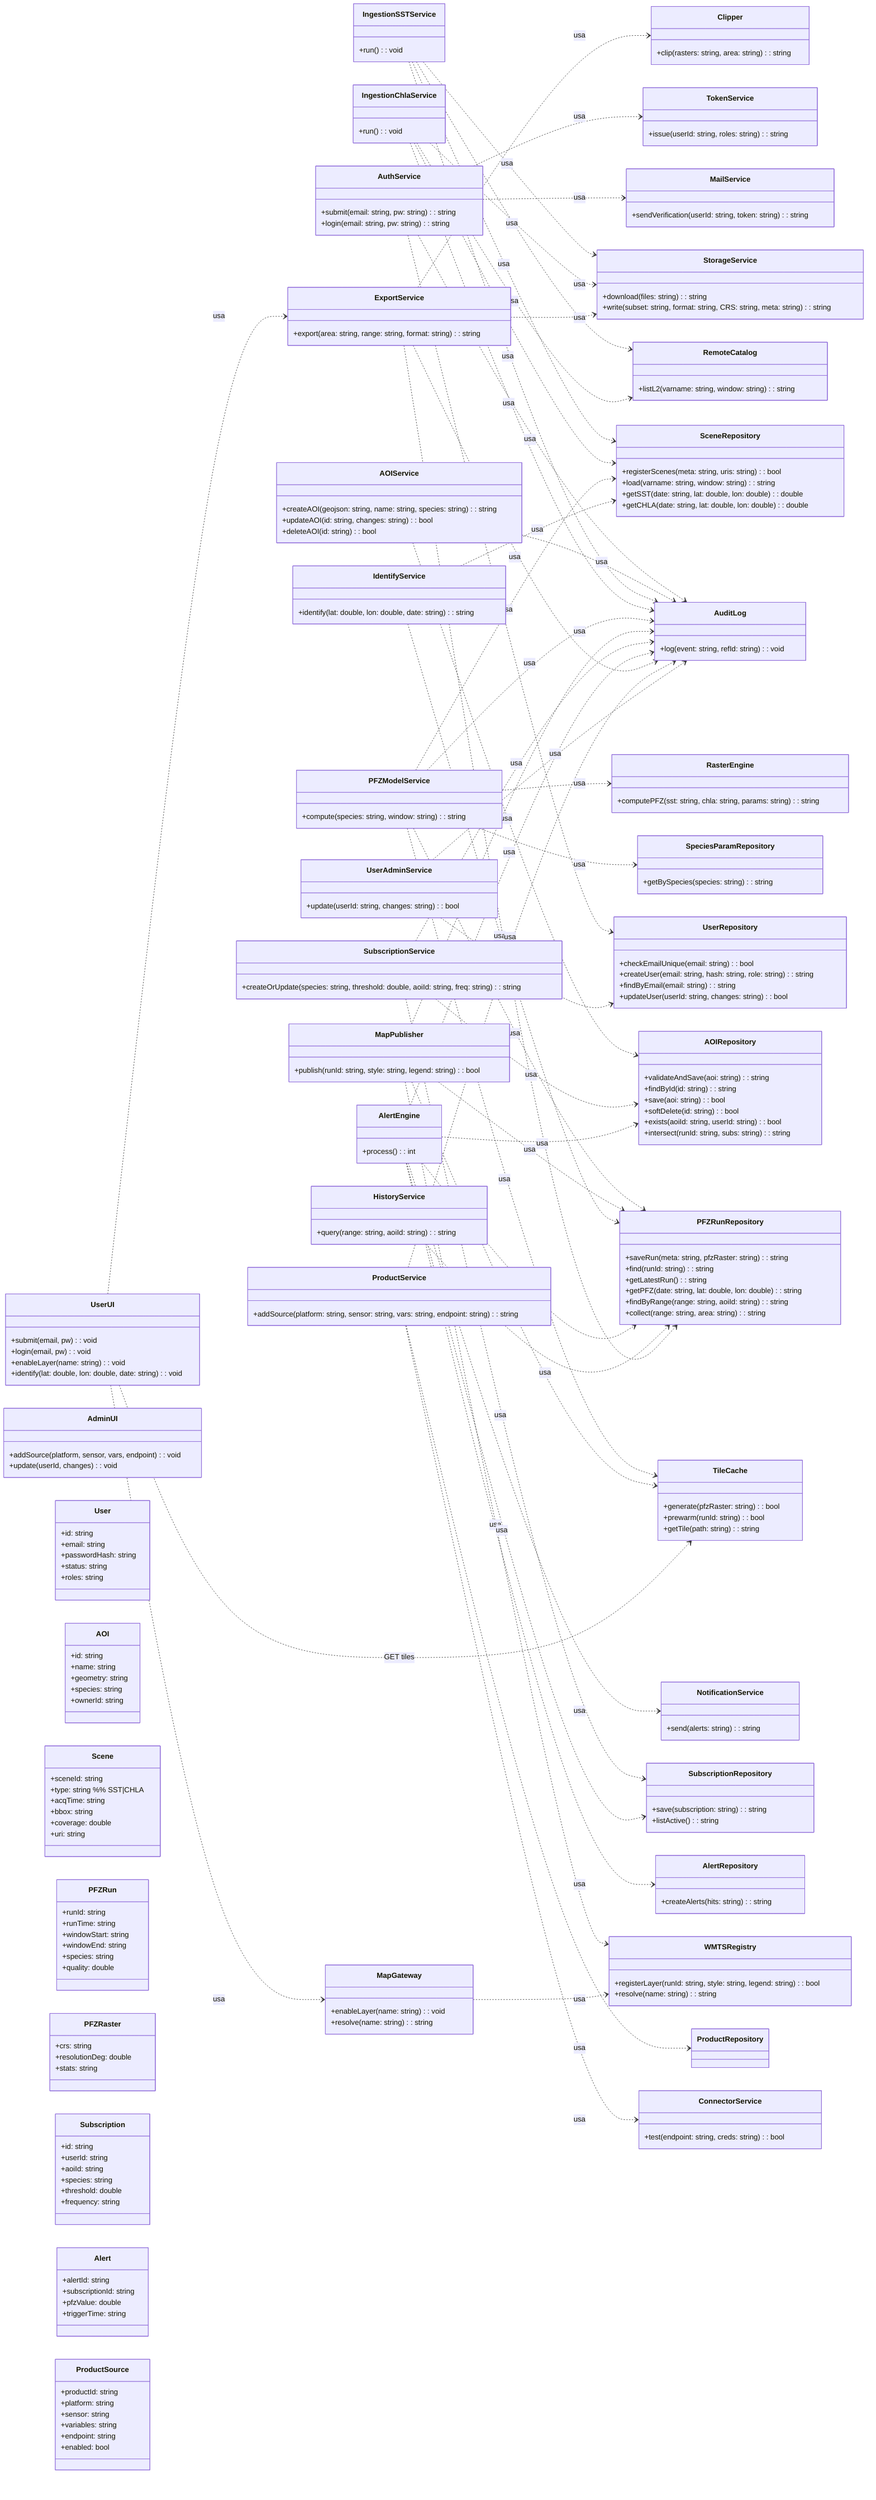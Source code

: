 classDiagram
direction LR

%% ======== UI / Gateways ========
class UserUI{
  +submit(email, pw): void
  +login(email, pw): void
  +enableLayer(name: string): void
  +identify(lat: double, lon: double, date: string): void
}
%% note for UserUI "boundary"

class AdminUI{
  +addSource(platform, sensor, vars, endpoint): void
  +update(userId, changes): void
}
%% note for AdminUI "boundary"


class MapGateway{
  +enableLayer(name: string): void
  +resolve(name: string): string
}
%% note for MapGateway "boundary"


%% ======== Servicios de aplicación / Controladores de CU ========
class AuthService{
  +submit(email: string, pw: string): string
  +login(email: string, pw: string): string
}
%% note for AuthService "control"


class AOIService{
  +createAOI(geojson: string, name: string, species: string): string
  +updateAOI(id: string, changes: string): bool
  +deleteAOI(id: string): bool
}
%% note for AOIService "control"


class IngestionSSTService{
  +run(): void
}
%% note for IngestionSSTService "control"


class IngestionChlaService{
  +run(): void
}
%% note for IngestionChlaService "control"


class PFZModelService{
  +compute(species: string, window: string): string
}
%% note for PFZModelService "control"


class MapPublisher{
  +publish(runId: string, style: string, legend: string): bool
}
%% note for MapPublisher "control"


class IdentifyService{
  +identify(lat: double, lon: double, date: string): string
}
%% note for IdentifyService "control"


class SubscriptionService{
  +createOrUpdate(species: string, threshold: double, aoiId: string, freq: string): string
}
%% note for SubscriptionService "control"


class AlertEngine{
  +process(): int
}
%% note for AlertEngine "control"


class HistoryService{
  +query(range: string, aoiId: string): string
}
%% note for HistoryService "control"


class ProductService{
  +addSource(platform: string, sensor: string, vars: string, endpoint: string): string
}
%% note for ProductService "control"


class UserAdminService{
  +update(userId: string, changes: string): bool
}
%% note for UserAdminService "control"


class ExportService{
  +export(area: string, range: string, format: string): string
}
%% note for ExportService "control"


%% ======== Boundaries (Repos/Infra/Externos) ========
class UserRepository{
  +checkEmailUnique(email: string): bool
  +createUser(email: string, hash: string, role: string): string
  +findByEmail(email: string): string
  +updateUser(userId: string, changes: string): bool
}
%% note for UserRepository "boundary"


class AOIRepository{
  +validateAndSave(aoi: string): string
  +findById(id: string): string
  +save(aoi: string): bool
  +softDelete(id: string): bool
  +exists(aoiId: string, userId: string): bool
  +intersect(runId: string, subs: string): string
}
%% note for AOIRepository "boundary"


class SceneRepository{
  +registerScenes(meta: string, uris: string): bool
  +load(varname: string, window: string): string
  +getSST(date: string, lat: double, lon: double): double
  +getCHLA(date: string, lat: double, lon: double): double
}
%% note for SceneRepository "boundary"


class SpeciesParamRepository{
  +getBySpecies(species: string): string
}
%% note for SpeciesParamRepository "boundary"


class PFZRunRepository{
  +saveRun(meta: string, pfzRaster: string): string
  +find(runId: string): string
  +getLatestRun(): string
  +getPFZ(date: string, lat: double, lon: double): string
  +findByRange(range: string, aoiId: string): string
  +collect(range: string, area: string): string
}
%% note for PFZRunRepository "boundary"


class SubscriptionRepository{
  +save(subscription: string): string
  +listActive(): string
}
%% note for SubscriptionRepository "boundary"


class AlertRepository{
  +createAlerts(hits: string): string
}
%% note for AlertRepository "boundary"


class RemoteCatalog{
  +listL2(varname: string, window: string): string
}
%% note for RemoteCatalog "boundary"


class StorageService{
  +download(files: string): string
  +write(subset: string, format: string, CRS: string, meta: string): string
}
%% note for StorageService "boundary"


class RasterEngine{
  +computePFZ(sst: string, chla: string, params: string): string
}
%% note for RasterEngine "boundary"


class TileCache{
  +generate(pfzRaster: string): bool
  +prewarm(runId: string): bool
  +getTile(path: string): string
}
%% note for TileCache "boundary"


class WMTSRegistry{
  +registerLayer(runId: string, style: string, legend: string): bool
  +resolve(name: string): string
}
%% note for WMTSRegistry "boundary"


class TokenService{
  +issue(userId: string, roles: string): string
}
%% note for TokenService "boundary"


class MailService{
  +sendVerification(userId: string, token: string): string
}
%% note for MailService "boundary"


class NotificationService{
  +send(alerts: string): string
}
%% note for NotificationService "boundary"


class ConnectorService{
  +test(endpoint: string, creds: string): bool
}
%% note for ConnectorService "boundary"


class Clipper{
  +clip(rasters: string, area: string): string
}
%% note for Clipper "boundary"


class AuditLog{
  +log(event: string, refId: string): void
}
%% note for AuditLog "boundary"


%% ======== Entidades principales (estado del dominio) ========
class User{
  +id: string
  +email: string
  +passwordHash: string
  +status: string
  +roles: string
}
%% note for User "entity"


class AOI{
  +id: string
  +name: string
  +geometry: string
  +species: string
  +ownerId: string
}
%% note for AOI "entity"


class Scene{
  +sceneId: string
  +type: string  %% SST|CHLA
  +acqTime: string
  +bbox: string
  +coverage: double
  +uri: string
}
%% note for Scene "entity"


class PFZRun{
  +runId: string
  +runTime: string
  +windowStart: string
  +windowEnd: string
  +species: string
  +quality: double
}
%% note for PFZRun "entity"


class PFZRaster{
  +crs: string
  +resolutionDeg: double
  +stats: string
}
%% note for PFZRaster "entity"


class Subscription{
  +id: string
  +userId: string
  +aoiId: string
  +species: string
  +threshold: double
  +frequency: string
}
%% note for Subscription "entity"


class Alert{
  +alertId: string
  +subscriptionId: string
  +pfzValue: double
  +triggerTime: string
}
%% note for Alert "entity"


class ProductSource{
  +productId: string
  +platform: string
  +sensor: string
  +variables: string
  +endpoint: string
  +enabled: bool
}
%% note for ProductSource "entity"


%% ======== Relaciones mínimas relevantes ========
AuthService ..> UserRepository : usa
AuthService ..> MailService : usa
AuthService ..> AuditLog : usa
AuthService ..> TokenService : usa

AOIService ..> AOIRepository : usa
AOIService ..> AuditLog : usa

IngestionSSTService ..> RemoteCatalog : usa
IngestionSSTService ..> StorageService : usa
IngestionSSTService ..> SceneRepository : usa
IngestionSSTService ..> AuditLog : usa

IngestionChlaService ..> RemoteCatalog : usa
IngestionChlaService ..> StorageService : usa
IngestionChlaService ..> SceneRepository : usa
IngestionChlaService ..> AuditLog : usa

PFZModelService ..> SceneRepository : usa
PFZModelService ..> SpeciesParamRepository : usa
PFZModelService ..> RasterEngine : usa
PFZModelService ..> PFZRunRepository : usa
PFZModelService ..> TileCache : usa
PFZModelService ..> AuditLog : usa

MapPublisher ..> PFZRunRepository : usa
MapPublisher ..> TileCache : usa
MapPublisher ..> WMTSRegistry : usa
MapPublisher ..> AuditLog : usa

MapGateway ..> WMTSRegistry : usa
UserUI ..> MapGateway : usa
UserUI ..> TileCache : GET tiles

IdentifyService ..> PFZRunRepository : usa
IdentifyService ..> SceneRepository : usa

SubscriptionService ..> AOIRepository : usa
SubscriptionService ..> SubscriptionRepository : usa
SubscriptionService ..> AuditLog : usa

AlertEngine ..> SubscriptionRepository : usa
AlertEngine ..> PFZRunRepository : usa
AlertEngine ..> AOIRepository : usa
AlertEngine ..> AlertRepository : usa
AlertEngine ..> NotificationService : usa
AlertEngine ..> AuditLog : usa

HistoryService ..> PFZRunRepository : usa
UserUI ..> ExportService : usa
ExportService ..> PFZRunRepository : usa
ExportService ..> Clipper : usa
ExportService ..> StorageService : usa
ExportService ..> AuditLog : usa

ProductService ..> ConnectorService : usa
ProductService ..> ProductRepository : usa
ProductService ..> AuditLog : usa

UserAdminService ..> UserRepository : usa
UserAdminService ..> AuditLog : usa